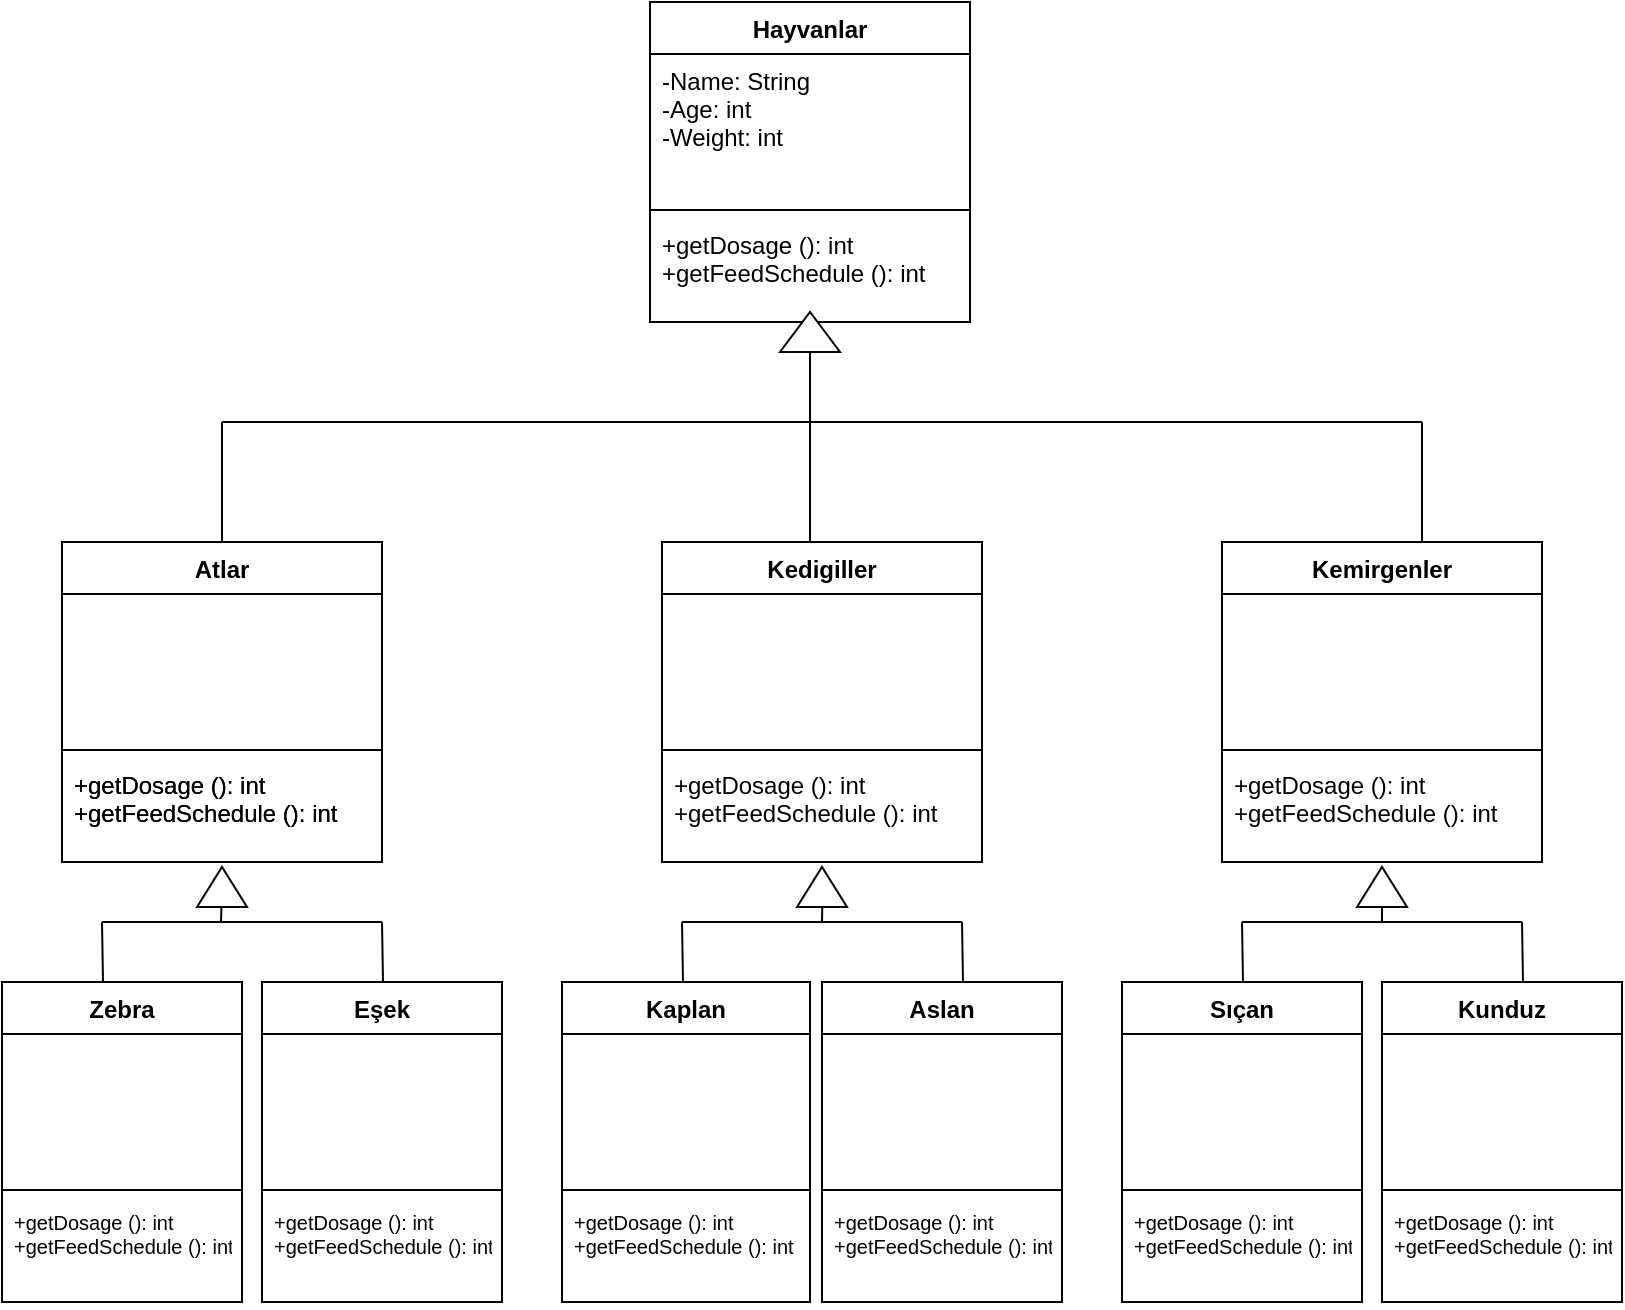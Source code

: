 <mxfile version="20.2.4" type="github">
  <diagram id="OXkfM0DVyAiQRZMXJIxd" name="Sayfa -2">
    <mxGraphModel dx="946" dy="548" grid="1" gridSize="10" guides="1" tooltips="1" connect="1" arrows="1" fold="1" page="1" pageScale="1" pageWidth="827" pageHeight="1169" math="0" shadow="0">
      <root>
        <mxCell id="0" />
        <mxCell id="1" parent="0" />
        <mxCell id="xDat8ejEVp4XX-Ibl_Qe-1" value="Hayvanlar" style="swimlane;fontStyle=1;align=center;verticalAlign=top;childLayout=stackLayout;horizontal=1;startSize=26;horizontalStack=0;resizeParent=1;resizeParentMax=0;resizeLast=0;collapsible=1;marginBottom=0;" vertex="1" parent="1">
          <mxGeometry x="334" y="30" width="160" height="160" as="geometry" />
        </mxCell>
        <mxCell id="xDat8ejEVp4XX-Ibl_Qe-2" value="-Name: String&#xa;-Age: int&#xa;-Weight: int" style="text;strokeColor=none;fillColor=none;align=left;verticalAlign=top;spacingLeft=4;spacingRight=4;overflow=hidden;rotatable=0;points=[[0,0.5],[1,0.5]];portConstraint=eastwest;" vertex="1" parent="xDat8ejEVp4XX-Ibl_Qe-1">
          <mxGeometry y="26" width="160" height="74" as="geometry" />
        </mxCell>
        <mxCell id="xDat8ejEVp4XX-Ibl_Qe-3" value="" style="line;strokeWidth=1;fillColor=none;align=left;verticalAlign=middle;spacingTop=-1;spacingLeft=3;spacingRight=3;rotatable=0;labelPosition=right;points=[];portConstraint=eastwest;" vertex="1" parent="xDat8ejEVp4XX-Ibl_Qe-1">
          <mxGeometry y="100" width="160" height="8" as="geometry" />
        </mxCell>
        <mxCell id="xDat8ejEVp4XX-Ibl_Qe-4" value="+getDosage (): int&#xa;+getFeedSchedule (): int" style="text;strokeColor=none;fillColor=none;align=left;verticalAlign=top;spacingLeft=4;spacingRight=4;overflow=hidden;rotatable=0;points=[[0,0.5],[1,0.5]];portConstraint=eastwest;fontStyle=0" vertex="1" parent="xDat8ejEVp4XX-Ibl_Qe-1">
          <mxGeometry y="108" width="160" height="52" as="geometry" />
        </mxCell>
        <mxCell id="xDat8ejEVp4XX-Ibl_Qe-5" value="" style="endArrow=none;html=1;rounded=0;" edge="1" parent="1">
          <mxGeometry width="50" height="50" relative="1" as="geometry">
            <mxPoint x="120" y="240" as="sourcePoint" />
            <mxPoint x="414" y="240" as="targetPoint" />
          </mxGeometry>
        </mxCell>
        <mxCell id="xDat8ejEVp4XX-Ibl_Qe-6" value="" style="endArrow=none;html=1;rounded=0;" edge="1" parent="1">
          <mxGeometry width="50" height="50" relative="1" as="geometry">
            <mxPoint x="414" y="240" as="sourcePoint" />
            <mxPoint x="720" y="240" as="targetPoint" />
          </mxGeometry>
        </mxCell>
        <mxCell id="xDat8ejEVp4XX-Ibl_Qe-7" value="" style="endArrow=none;html=1;rounded=0;" edge="1" parent="1">
          <mxGeometry width="50" height="50" relative="1" as="geometry">
            <mxPoint x="414" y="240" as="sourcePoint" />
            <mxPoint x="414" y="200" as="targetPoint" />
          </mxGeometry>
        </mxCell>
        <mxCell id="xDat8ejEVp4XX-Ibl_Qe-8" value="" style="triangle;whiteSpace=wrap;html=1;rotation=-90;" vertex="1" parent="1">
          <mxGeometry x="404" y="180" width="20" height="30" as="geometry" />
        </mxCell>
        <mxCell id="xDat8ejEVp4XX-Ibl_Qe-9" value="" style="endArrow=none;html=1;rounded=0;" edge="1" parent="1">
          <mxGeometry width="50" height="50" relative="1" as="geometry">
            <mxPoint x="120" y="300" as="sourcePoint" />
            <mxPoint x="120" y="240" as="targetPoint" />
          </mxGeometry>
        </mxCell>
        <mxCell id="xDat8ejEVp4XX-Ibl_Qe-10" value="" style="endArrow=none;html=1;rounded=0;" edge="1" parent="1">
          <mxGeometry width="50" height="50" relative="1" as="geometry">
            <mxPoint x="720" y="300" as="sourcePoint" />
            <mxPoint x="720" y="240" as="targetPoint" />
          </mxGeometry>
        </mxCell>
        <mxCell id="xDat8ejEVp4XX-Ibl_Qe-11" value="" style="endArrow=none;html=1;rounded=0;" edge="1" parent="1">
          <mxGeometry width="50" height="50" relative="1" as="geometry">
            <mxPoint x="414" y="300" as="sourcePoint" />
            <mxPoint x="414" y="240" as="targetPoint" />
          </mxGeometry>
        </mxCell>
        <mxCell id="xDat8ejEVp4XX-Ibl_Qe-12" value="Atlar" style="swimlane;fontStyle=1;align=center;verticalAlign=top;childLayout=stackLayout;horizontal=1;startSize=26;horizontalStack=0;resizeParent=1;resizeParentMax=0;resizeLast=0;collapsible=1;marginBottom=0;" vertex="1" parent="1">
          <mxGeometry x="40" y="300" width="160" height="160" as="geometry" />
        </mxCell>
        <mxCell id="xDat8ejEVp4XX-Ibl_Qe-13" value="             " style="text;strokeColor=none;fillColor=none;align=left;verticalAlign=top;spacingLeft=4;spacingRight=4;overflow=hidden;rotatable=0;points=[[0,0.5],[1,0.5]];portConstraint=eastwest;" vertex="1" parent="xDat8ejEVp4XX-Ibl_Qe-12">
          <mxGeometry y="26" width="160" height="74" as="geometry" />
        </mxCell>
        <mxCell id="xDat8ejEVp4XX-Ibl_Qe-14" value="" style="line;strokeWidth=1;fillColor=none;align=left;verticalAlign=middle;spacingTop=-1;spacingLeft=3;spacingRight=3;rotatable=0;labelPosition=right;points=[];portConstraint=eastwest;" vertex="1" parent="xDat8ejEVp4XX-Ibl_Qe-12">
          <mxGeometry y="100" width="160" height="8" as="geometry" />
        </mxCell>
        <mxCell id="xDat8ejEVp4XX-Ibl_Qe-15" value="+getDosage (): int&#xa;+getFeedSchedule (): int" style="text;strokeColor=none;fillColor=none;align=left;verticalAlign=top;spacingLeft=4;spacingRight=4;overflow=hidden;rotatable=0;points=[[0,0.5],[1,0.5]];portConstraint=eastwest;fontStyle=0" vertex="1" parent="xDat8ejEVp4XX-Ibl_Qe-12">
          <mxGeometry y="108" width="160" height="52" as="geometry" />
        </mxCell>
        <mxCell id="xDat8ejEVp4XX-Ibl_Qe-16" value="Kedigiller" style="swimlane;fontStyle=1;align=center;verticalAlign=top;childLayout=stackLayout;horizontal=1;startSize=26;horizontalStack=0;resizeParent=1;resizeParentMax=0;resizeLast=0;collapsible=1;marginBottom=0;" vertex="1" parent="1">
          <mxGeometry x="340" y="300" width="160" height="160" as="geometry" />
        </mxCell>
        <mxCell id="xDat8ejEVp4XX-Ibl_Qe-17" value="           " style="text;strokeColor=none;fillColor=none;align=left;verticalAlign=top;spacingLeft=4;spacingRight=4;overflow=hidden;rotatable=0;points=[[0,0.5],[1,0.5]];portConstraint=eastwest;" vertex="1" parent="xDat8ejEVp4XX-Ibl_Qe-16">
          <mxGeometry y="26" width="160" height="74" as="geometry" />
        </mxCell>
        <mxCell id="xDat8ejEVp4XX-Ibl_Qe-18" value="" style="line;strokeWidth=1;fillColor=none;align=left;verticalAlign=middle;spacingTop=-1;spacingLeft=3;spacingRight=3;rotatable=0;labelPosition=right;points=[];portConstraint=eastwest;" vertex="1" parent="xDat8ejEVp4XX-Ibl_Qe-16">
          <mxGeometry y="100" width="160" height="8" as="geometry" />
        </mxCell>
        <mxCell id="xDat8ejEVp4XX-Ibl_Qe-19" value="+getDosage (): int&#xa;+getFeedSchedule (): int" style="text;strokeColor=none;fillColor=none;align=left;verticalAlign=top;spacingLeft=4;spacingRight=4;overflow=hidden;rotatable=0;points=[[0,0.5],[1,0.5]];portConstraint=eastwest;fontStyle=0" vertex="1" parent="xDat8ejEVp4XX-Ibl_Qe-16">
          <mxGeometry y="108" width="160" height="52" as="geometry" />
        </mxCell>
        <mxCell id="xDat8ejEVp4XX-Ibl_Qe-20" value="Kemirgenler" style="swimlane;fontStyle=1;align=center;verticalAlign=top;childLayout=stackLayout;horizontal=1;startSize=26;horizontalStack=0;resizeParent=1;resizeParentMax=0;resizeLast=0;collapsible=1;marginBottom=0;" vertex="1" parent="1">
          <mxGeometry x="620" y="300" width="160" height="160" as="geometry" />
        </mxCell>
        <mxCell id="xDat8ejEVp4XX-Ibl_Qe-21" value="        &#xa;" style="text;strokeColor=none;fillColor=none;align=left;verticalAlign=top;spacingLeft=4;spacingRight=4;overflow=hidden;rotatable=0;points=[[0,0.5],[1,0.5]];portConstraint=eastwest;" vertex="1" parent="xDat8ejEVp4XX-Ibl_Qe-20">
          <mxGeometry y="26" width="160" height="74" as="geometry" />
        </mxCell>
        <mxCell id="xDat8ejEVp4XX-Ibl_Qe-22" value="" style="line;strokeWidth=1;fillColor=none;align=left;verticalAlign=middle;spacingTop=-1;spacingLeft=3;spacingRight=3;rotatable=0;labelPosition=right;points=[];portConstraint=eastwest;" vertex="1" parent="xDat8ejEVp4XX-Ibl_Qe-20">
          <mxGeometry y="100" width="160" height="8" as="geometry" />
        </mxCell>
        <mxCell id="xDat8ejEVp4XX-Ibl_Qe-23" value="+getDosage (): int&#xa;+getFeedSchedule (): int" style="text;strokeColor=none;fillColor=none;align=left;verticalAlign=top;spacingLeft=4;spacingRight=4;overflow=hidden;rotatable=0;points=[[0,0.5],[1,0.5]];portConstraint=eastwest;fontStyle=0" vertex="1" parent="xDat8ejEVp4XX-Ibl_Qe-20">
          <mxGeometry y="108" width="160" height="52" as="geometry" />
        </mxCell>
        <mxCell id="xDat8ejEVp4XX-Ibl_Qe-25" value="Atlar" style="swimlane;fontStyle=1;align=center;verticalAlign=top;childLayout=stackLayout;horizontal=1;startSize=26;horizontalStack=0;resizeParent=1;resizeParentMax=0;resizeLast=0;collapsible=1;marginBottom=0;" vertex="1" parent="1">
          <mxGeometry x="40" y="300" width="160" height="160" as="geometry" />
        </mxCell>
        <mxCell id="xDat8ejEVp4XX-Ibl_Qe-26" value="             " style="text;strokeColor=none;fillColor=none;align=left;verticalAlign=top;spacingLeft=4;spacingRight=4;overflow=hidden;rotatable=0;points=[[0,0.5],[1,0.5]];portConstraint=eastwest;" vertex="1" parent="xDat8ejEVp4XX-Ibl_Qe-25">
          <mxGeometry y="26" width="160" height="74" as="geometry" />
        </mxCell>
        <mxCell id="xDat8ejEVp4XX-Ibl_Qe-27" value="" style="line;strokeWidth=1;fillColor=none;align=left;verticalAlign=middle;spacingTop=-1;spacingLeft=3;spacingRight=3;rotatable=0;labelPosition=right;points=[];portConstraint=eastwest;" vertex="1" parent="xDat8ejEVp4XX-Ibl_Qe-25">
          <mxGeometry y="100" width="160" height="8" as="geometry" />
        </mxCell>
        <mxCell id="xDat8ejEVp4XX-Ibl_Qe-28" value="+getDosage (): int&#xa;+getFeedSchedule (): int" style="text;strokeColor=none;fillColor=none;align=left;verticalAlign=top;spacingLeft=4;spacingRight=4;overflow=hidden;rotatable=0;points=[[0,0.5],[1,0.5]];portConstraint=eastwest;fontStyle=0" vertex="1" parent="xDat8ejEVp4XX-Ibl_Qe-25">
          <mxGeometry y="108" width="160" height="52" as="geometry" />
        </mxCell>
        <mxCell id="xDat8ejEVp4XX-Ibl_Qe-29" value="Zebra" style="swimlane;fontStyle=1;align=center;verticalAlign=top;childLayout=stackLayout;horizontal=1;startSize=26;horizontalStack=0;resizeParent=1;resizeParentMax=0;resizeLast=0;collapsible=1;marginBottom=0;" vertex="1" parent="1">
          <mxGeometry x="10" y="520" width="120" height="160" as="geometry" />
        </mxCell>
        <mxCell id="xDat8ejEVp4XX-Ibl_Qe-30" value="             " style="text;strokeColor=none;fillColor=none;align=left;verticalAlign=top;spacingLeft=4;spacingRight=4;overflow=hidden;rotatable=0;points=[[0,0.5],[1,0.5]];portConstraint=eastwest;" vertex="1" parent="xDat8ejEVp4XX-Ibl_Qe-29">
          <mxGeometry y="26" width="120" height="74" as="geometry" />
        </mxCell>
        <mxCell id="xDat8ejEVp4XX-Ibl_Qe-31" value="" style="line;strokeWidth=1;fillColor=none;align=left;verticalAlign=middle;spacingTop=-1;spacingLeft=3;spacingRight=3;rotatable=0;labelPosition=right;points=[];portConstraint=eastwest;" vertex="1" parent="xDat8ejEVp4XX-Ibl_Qe-29">
          <mxGeometry y="100" width="120" height="8" as="geometry" />
        </mxCell>
        <mxCell id="xDat8ejEVp4XX-Ibl_Qe-32" value="+getDosage (): int&#xa;+getFeedSchedule (): int" style="text;strokeColor=none;fillColor=none;align=left;verticalAlign=top;spacingLeft=4;spacingRight=4;overflow=hidden;rotatable=0;points=[[0,0.5],[1,0.5]];portConstraint=eastwest;fontStyle=0;fontSize=10;" vertex="1" parent="xDat8ejEVp4XX-Ibl_Qe-29">
          <mxGeometry y="108" width="120" height="52" as="geometry" />
        </mxCell>
        <mxCell id="xDat8ejEVp4XX-Ibl_Qe-33" value="Eşek" style="swimlane;fontStyle=1;align=center;verticalAlign=top;childLayout=stackLayout;horizontal=1;startSize=26;horizontalStack=0;resizeParent=1;resizeParentMax=0;resizeLast=0;collapsible=1;marginBottom=0;" vertex="1" parent="1">
          <mxGeometry x="140" y="520" width="120" height="160" as="geometry" />
        </mxCell>
        <mxCell id="xDat8ejEVp4XX-Ibl_Qe-34" value="             " style="text;strokeColor=none;fillColor=none;align=left;verticalAlign=top;spacingLeft=4;spacingRight=4;overflow=hidden;rotatable=0;points=[[0,0.5],[1,0.5]];portConstraint=eastwest;" vertex="1" parent="xDat8ejEVp4XX-Ibl_Qe-33">
          <mxGeometry y="26" width="120" height="74" as="geometry" />
        </mxCell>
        <mxCell id="xDat8ejEVp4XX-Ibl_Qe-35" value="" style="line;strokeWidth=1;fillColor=none;align=left;verticalAlign=middle;spacingTop=-1;spacingLeft=3;spacingRight=3;rotatable=0;labelPosition=right;points=[];portConstraint=eastwest;" vertex="1" parent="xDat8ejEVp4XX-Ibl_Qe-33">
          <mxGeometry y="100" width="120" height="8" as="geometry" />
        </mxCell>
        <mxCell id="xDat8ejEVp4XX-Ibl_Qe-36" value="+getDosage (): int&#xa;+getFeedSchedule (): int" style="text;strokeColor=none;fillColor=none;align=left;verticalAlign=top;spacingLeft=4;spacingRight=4;overflow=hidden;rotatable=0;points=[[0,0.5],[1,0.5]];portConstraint=eastwest;fontStyle=0;fontSize=10;" vertex="1" parent="xDat8ejEVp4XX-Ibl_Qe-33">
          <mxGeometry y="108" width="120" height="52" as="geometry" />
        </mxCell>
        <mxCell id="xDat8ejEVp4XX-Ibl_Qe-37" value="Kaplan" style="swimlane;fontStyle=1;align=center;verticalAlign=top;childLayout=stackLayout;horizontal=1;startSize=26;horizontalStack=0;resizeParent=1;resizeParentMax=0;resizeLast=0;collapsible=1;marginBottom=0;" vertex="1" parent="1">
          <mxGeometry x="290" y="520" width="124" height="160" as="geometry" />
        </mxCell>
        <mxCell id="xDat8ejEVp4XX-Ibl_Qe-38" value="             " style="text;strokeColor=none;fillColor=none;align=left;verticalAlign=top;spacingLeft=4;spacingRight=4;overflow=hidden;rotatable=0;points=[[0,0.5],[1,0.5]];portConstraint=eastwest;" vertex="1" parent="xDat8ejEVp4XX-Ibl_Qe-37">
          <mxGeometry y="26" width="124" height="74" as="geometry" />
        </mxCell>
        <mxCell id="xDat8ejEVp4XX-Ibl_Qe-39" value="" style="line;strokeWidth=1;fillColor=none;align=left;verticalAlign=middle;spacingTop=-1;spacingLeft=3;spacingRight=3;rotatable=0;labelPosition=right;points=[];portConstraint=eastwest;" vertex="1" parent="xDat8ejEVp4XX-Ibl_Qe-37">
          <mxGeometry y="100" width="124" height="8" as="geometry" />
        </mxCell>
        <mxCell id="xDat8ejEVp4XX-Ibl_Qe-40" value="+getDosage (): int&#xa;+getFeedSchedule (): int" style="text;strokeColor=none;fillColor=none;align=left;verticalAlign=top;spacingLeft=4;spacingRight=4;overflow=hidden;rotatable=0;points=[[0,0.5],[1,0.5]];portConstraint=eastwest;fontStyle=0;fontSize=10;" vertex="1" parent="xDat8ejEVp4XX-Ibl_Qe-37">
          <mxGeometry y="108" width="124" height="52" as="geometry" />
        </mxCell>
        <mxCell id="xDat8ejEVp4XX-Ibl_Qe-41" value="Aslan" style="swimlane;fontStyle=1;align=center;verticalAlign=top;childLayout=stackLayout;horizontal=1;startSize=26;horizontalStack=0;resizeParent=1;resizeParentMax=0;resizeLast=0;collapsible=1;marginBottom=0;" vertex="1" parent="1">
          <mxGeometry x="420" y="520" width="120" height="160" as="geometry" />
        </mxCell>
        <mxCell id="xDat8ejEVp4XX-Ibl_Qe-42" value="             " style="text;strokeColor=none;fillColor=none;align=left;verticalAlign=top;spacingLeft=4;spacingRight=4;overflow=hidden;rotatable=0;points=[[0,0.5],[1,0.5]];portConstraint=eastwest;" vertex="1" parent="xDat8ejEVp4XX-Ibl_Qe-41">
          <mxGeometry y="26" width="120" height="74" as="geometry" />
        </mxCell>
        <mxCell id="xDat8ejEVp4XX-Ibl_Qe-43" value="" style="line;strokeWidth=1;fillColor=none;align=left;verticalAlign=middle;spacingTop=-1;spacingLeft=3;spacingRight=3;rotatable=0;labelPosition=right;points=[];portConstraint=eastwest;" vertex="1" parent="xDat8ejEVp4XX-Ibl_Qe-41">
          <mxGeometry y="100" width="120" height="8" as="geometry" />
        </mxCell>
        <mxCell id="xDat8ejEVp4XX-Ibl_Qe-44" value="+getDosage (): int&#xa;+getFeedSchedule (): int" style="text;strokeColor=none;fillColor=none;align=left;verticalAlign=top;spacingLeft=4;spacingRight=4;overflow=hidden;rotatable=0;points=[[0,0.5],[1,0.5]];portConstraint=eastwest;fontStyle=0;fontSize=10;" vertex="1" parent="xDat8ejEVp4XX-Ibl_Qe-41">
          <mxGeometry y="108" width="120" height="52" as="geometry" />
        </mxCell>
        <mxCell id="xDat8ejEVp4XX-Ibl_Qe-45" value="Sıçan" style="swimlane;fontStyle=1;align=center;verticalAlign=top;childLayout=stackLayout;horizontal=1;startSize=26;horizontalStack=0;resizeParent=1;resizeParentMax=0;resizeLast=0;collapsible=1;marginBottom=0;" vertex="1" parent="1">
          <mxGeometry x="570" y="520" width="120" height="160" as="geometry" />
        </mxCell>
        <mxCell id="xDat8ejEVp4XX-Ibl_Qe-46" value="             " style="text;strokeColor=none;fillColor=none;align=left;verticalAlign=top;spacingLeft=4;spacingRight=4;overflow=hidden;rotatable=0;points=[[0,0.5],[1,0.5]];portConstraint=eastwest;" vertex="1" parent="xDat8ejEVp4XX-Ibl_Qe-45">
          <mxGeometry y="26" width="120" height="74" as="geometry" />
        </mxCell>
        <mxCell id="xDat8ejEVp4XX-Ibl_Qe-47" value="" style="line;strokeWidth=1;fillColor=none;align=left;verticalAlign=middle;spacingTop=-1;spacingLeft=3;spacingRight=3;rotatable=0;labelPosition=right;points=[];portConstraint=eastwest;" vertex="1" parent="xDat8ejEVp4XX-Ibl_Qe-45">
          <mxGeometry y="100" width="120" height="8" as="geometry" />
        </mxCell>
        <mxCell id="xDat8ejEVp4XX-Ibl_Qe-48" value="+getDosage (): int&#xa;+getFeedSchedule (): int" style="text;strokeColor=none;fillColor=none;align=left;verticalAlign=top;spacingLeft=4;spacingRight=4;overflow=hidden;rotatable=0;points=[[0,0.5],[1,0.5]];portConstraint=eastwest;fontStyle=0;fontSize=10;" vertex="1" parent="xDat8ejEVp4XX-Ibl_Qe-45">
          <mxGeometry y="108" width="120" height="52" as="geometry" />
        </mxCell>
        <mxCell id="xDat8ejEVp4XX-Ibl_Qe-49" value="Kunduz" style="swimlane;fontStyle=1;align=center;verticalAlign=top;childLayout=stackLayout;horizontal=1;startSize=26;horizontalStack=0;resizeParent=1;resizeParentMax=0;resizeLast=0;collapsible=1;marginBottom=0;" vertex="1" parent="1">
          <mxGeometry x="700" y="520" width="120" height="160" as="geometry" />
        </mxCell>
        <mxCell id="xDat8ejEVp4XX-Ibl_Qe-50" value="             " style="text;strokeColor=none;fillColor=none;align=left;verticalAlign=top;spacingLeft=4;spacingRight=4;overflow=hidden;rotatable=0;points=[[0,0.5],[1,0.5]];portConstraint=eastwest;" vertex="1" parent="xDat8ejEVp4XX-Ibl_Qe-49">
          <mxGeometry y="26" width="120" height="74" as="geometry" />
        </mxCell>
        <mxCell id="xDat8ejEVp4XX-Ibl_Qe-51" value="" style="line;strokeWidth=1;fillColor=none;align=left;verticalAlign=middle;spacingTop=-1;spacingLeft=3;spacingRight=3;rotatable=0;labelPosition=right;points=[];portConstraint=eastwest;" vertex="1" parent="xDat8ejEVp4XX-Ibl_Qe-49">
          <mxGeometry y="100" width="120" height="8" as="geometry" />
        </mxCell>
        <mxCell id="xDat8ejEVp4XX-Ibl_Qe-52" value="+getDosage (): int&#xa;+getFeedSchedule (): int" style="text;strokeColor=none;fillColor=none;align=left;verticalAlign=top;spacingLeft=4;spacingRight=4;overflow=hidden;rotatable=0;points=[[0,0.5],[1,0.5]];portConstraint=eastwest;fontStyle=0;fontSize=10;" vertex="1" parent="xDat8ejEVp4XX-Ibl_Qe-49">
          <mxGeometry y="108" width="120" height="52" as="geometry" />
        </mxCell>
        <mxCell id="xDat8ejEVp4XX-Ibl_Qe-53" value="" style="endArrow=none;html=1;rounded=0;" edge="1" parent="1">
          <mxGeometry width="50" height="50" relative="1" as="geometry">
            <mxPoint x="60" y="490" as="sourcePoint" />
            <mxPoint x="200" y="490" as="targetPoint" />
          </mxGeometry>
        </mxCell>
        <mxCell id="xDat8ejEVp4XX-Ibl_Qe-54" value="" style="endArrow=none;html=1;rounded=0;startArrow=none;" edge="1" parent="1" source="xDat8ejEVp4XX-Ibl_Qe-55">
          <mxGeometry width="50" height="50" relative="1" as="geometry">
            <mxPoint x="119.5" y="490" as="sourcePoint" />
            <mxPoint x="119.5" y="470" as="targetPoint" />
          </mxGeometry>
        </mxCell>
        <mxCell id="xDat8ejEVp4XX-Ibl_Qe-55" value="" style="triangle;whiteSpace=wrap;html=1;rotation=-90;" vertex="1" parent="1">
          <mxGeometry x="110" y="460" width="20" height="25" as="geometry" />
        </mxCell>
        <mxCell id="xDat8ejEVp4XX-Ibl_Qe-58" value="" style="endArrow=none;html=1;rounded=0;" edge="1" parent="1" target="xDat8ejEVp4XX-Ibl_Qe-55">
          <mxGeometry width="50" height="50" relative="1" as="geometry">
            <mxPoint x="119.5" y="490" as="sourcePoint" />
            <mxPoint x="119.5" y="470" as="targetPoint" />
          </mxGeometry>
        </mxCell>
        <mxCell id="xDat8ejEVp4XX-Ibl_Qe-59" value="" style="endArrow=none;html=1;rounded=0;" edge="1" parent="1">
          <mxGeometry width="50" height="50" relative="1" as="geometry">
            <mxPoint x="200.5" y="520" as="sourcePoint" />
            <mxPoint x="200" y="490" as="targetPoint" />
          </mxGeometry>
        </mxCell>
        <mxCell id="xDat8ejEVp4XX-Ibl_Qe-60" value="" style="endArrow=none;html=1;rounded=0;" edge="1" parent="1">
          <mxGeometry width="50" height="50" relative="1" as="geometry">
            <mxPoint x="60.5" y="520" as="sourcePoint" />
            <mxPoint x="60" y="490" as="targetPoint" />
          </mxGeometry>
        </mxCell>
        <mxCell id="xDat8ejEVp4XX-Ibl_Qe-61" value="" style="endArrow=none;html=1;rounded=0;" edge="1" parent="1">
          <mxGeometry width="50" height="50" relative="1" as="geometry">
            <mxPoint x="350" y="490" as="sourcePoint" />
            <mxPoint x="490" y="490" as="targetPoint" />
          </mxGeometry>
        </mxCell>
        <mxCell id="xDat8ejEVp4XX-Ibl_Qe-62" value="" style="endArrow=none;html=1;rounded=0;" edge="1" parent="1">
          <mxGeometry width="50" height="50" relative="1" as="geometry">
            <mxPoint x="490.5" y="520" as="sourcePoint" />
            <mxPoint x="490" y="490" as="targetPoint" />
          </mxGeometry>
        </mxCell>
        <mxCell id="xDat8ejEVp4XX-Ibl_Qe-63" value="" style="endArrow=none;html=1;rounded=0;" edge="1" parent="1">
          <mxGeometry width="50" height="50" relative="1" as="geometry">
            <mxPoint x="350.5" y="520" as="sourcePoint" />
            <mxPoint x="350" y="490" as="targetPoint" />
          </mxGeometry>
        </mxCell>
        <mxCell id="xDat8ejEVp4XX-Ibl_Qe-64" value="" style="endArrow=none;html=1;rounded=0;" edge="1" parent="1">
          <mxGeometry width="50" height="50" relative="1" as="geometry">
            <mxPoint x="420" y="490" as="sourcePoint" />
            <mxPoint x="420.214" y="477.5" as="targetPoint" />
          </mxGeometry>
        </mxCell>
        <mxCell id="xDat8ejEVp4XX-Ibl_Qe-65" value="" style="triangle;whiteSpace=wrap;html=1;rotation=-90;" vertex="1" parent="1">
          <mxGeometry x="410" y="460" width="20" height="25" as="geometry" />
        </mxCell>
        <mxCell id="xDat8ejEVp4XX-Ibl_Qe-67" value="" style="endArrow=none;html=1;rounded=0;" edge="1" parent="1">
          <mxGeometry width="50" height="50" relative="1" as="geometry">
            <mxPoint x="630" y="490" as="sourcePoint" />
            <mxPoint x="770" y="490" as="targetPoint" />
          </mxGeometry>
        </mxCell>
        <mxCell id="xDat8ejEVp4XX-Ibl_Qe-68" value="" style="endArrow=none;html=1;rounded=0;" edge="1" parent="1">
          <mxGeometry width="50" height="50" relative="1" as="geometry">
            <mxPoint x="770.5" y="520" as="sourcePoint" />
            <mxPoint x="770" y="490" as="targetPoint" />
          </mxGeometry>
        </mxCell>
        <mxCell id="xDat8ejEVp4XX-Ibl_Qe-69" value="" style="endArrow=none;html=1;rounded=0;" edge="1" parent="1">
          <mxGeometry width="50" height="50" relative="1" as="geometry">
            <mxPoint x="630.5" y="520" as="sourcePoint" />
            <mxPoint x="630" y="490" as="targetPoint" />
          </mxGeometry>
        </mxCell>
        <mxCell id="xDat8ejEVp4XX-Ibl_Qe-70" value="" style="endArrow=none;html=1;rounded=0;startArrow=none;" edge="1" parent="1" source="xDat8ejEVp4XX-Ibl_Qe-71">
          <mxGeometry width="50" height="50" relative="1" as="geometry">
            <mxPoint x="700" y="490" as="sourcePoint" />
            <mxPoint x="700" y="470" as="targetPoint" />
          </mxGeometry>
        </mxCell>
        <mxCell id="xDat8ejEVp4XX-Ibl_Qe-71" value="" style="triangle;whiteSpace=wrap;html=1;rotation=-90;" vertex="1" parent="1">
          <mxGeometry x="690" y="460" width="20" height="25" as="geometry" />
        </mxCell>
        <mxCell id="xDat8ejEVp4XX-Ibl_Qe-72" value="" style="endArrow=none;html=1;rounded=0;" edge="1" parent="1" target="xDat8ejEVp4XX-Ibl_Qe-71">
          <mxGeometry width="50" height="50" relative="1" as="geometry">
            <mxPoint x="700" y="490" as="sourcePoint" />
            <mxPoint x="700" y="470" as="targetPoint" />
          </mxGeometry>
        </mxCell>
      </root>
    </mxGraphModel>
  </diagram>
</mxfile>
